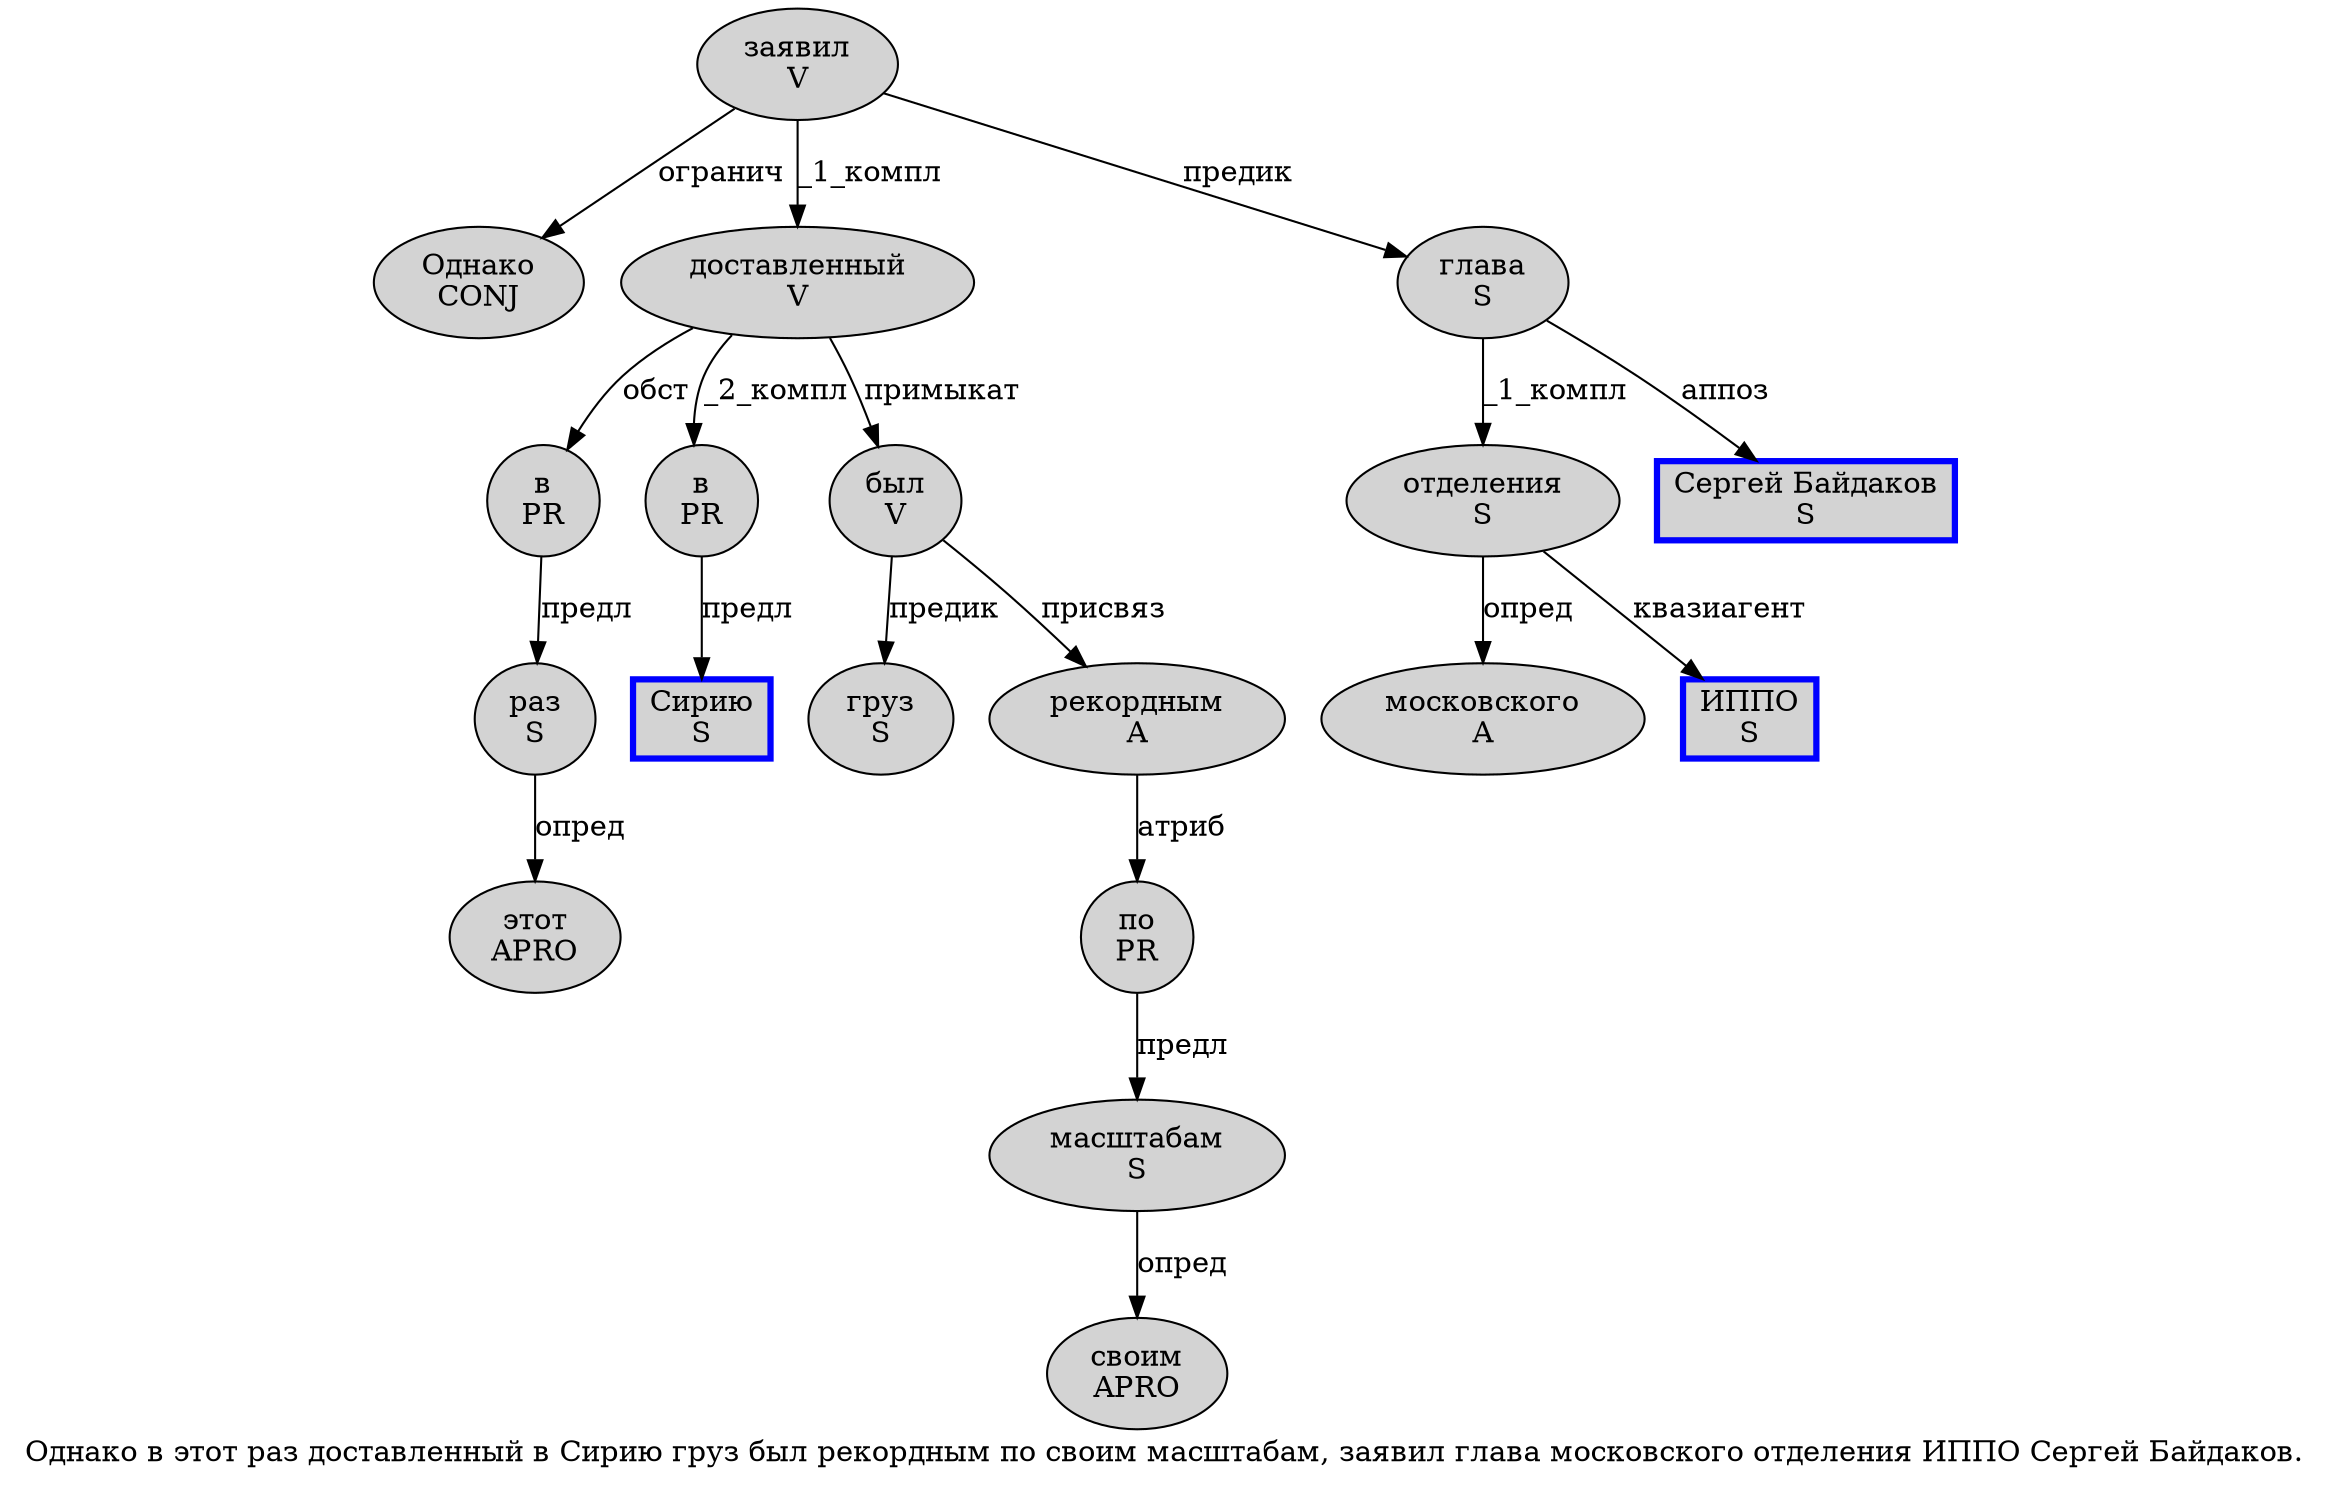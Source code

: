 digraph SENTENCE_513 {
	graph [label="Однако в этот раз доставленный в Сирию груз был рекордным по своим масштабам, заявил глава московского отделения ИППО Сергей Байдаков."]
	node [style=filled]
		0 [label="Однако
CONJ" color="" fillcolor=lightgray penwidth=1 shape=ellipse]
		1 [label="в
PR" color="" fillcolor=lightgray penwidth=1 shape=ellipse]
		2 [label="этот
APRO" color="" fillcolor=lightgray penwidth=1 shape=ellipse]
		3 [label="раз
S" color="" fillcolor=lightgray penwidth=1 shape=ellipse]
		4 [label="доставленный
V" color="" fillcolor=lightgray penwidth=1 shape=ellipse]
		5 [label="в
PR" color="" fillcolor=lightgray penwidth=1 shape=ellipse]
		6 [label="Сирию
S" color=blue fillcolor=lightgray penwidth=3 shape=box]
		7 [label="груз
S" color="" fillcolor=lightgray penwidth=1 shape=ellipse]
		8 [label="был
V" color="" fillcolor=lightgray penwidth=1 shape=ellipse]
		9 [label="рекордным
A" color="" fillcolor=lightgray penwidth=1 shape=ellipse]
		10 [label="по
PR" color="" fillcolor=lightgray penwidth=1 shape=ellipse]
		11 [label="своим
APRO" color="" fillcolor=lightgray penwidth=1 shape=ellipse]
		12 [label="масштабам
S" color="" fillcolor=lightgray penwidth=1 shape=ellipse]
		14 [label="заявил
V" color="" fillcolor=lightgray penwidth=1 shape=ellipse]
		15 [label="глава
S" color="" fillcolor=lightgray penwidth=1 shape=ellipse]
		16 [label="московского
A" color="" fillcolor=lightgray penwidth=1 shape=ellipse]
		17 [label="отделения
S" color="" fillcolor=lightgray penwidth=1 shape=ellipse]
		18 [label="ИППО
S" color=blue fillcolor=lightgray penwidth=3 shape=box]
		19 [label="Сергей Байдаков
S" color=blue fillcolor=lightgray penwidth=3 shape=box]
			9 -> 10 [label="атриб"]
			4 -> 1 [label="обст"]
			4 -> 5 [label="_2_компл"]
			4 -> 8 [label="примыкат"]
			12 -> 11 [label="опред"]
			3 -> 2 [label="опред"]
			17 -> 16 [label="опред"]
			17 -> 18 [label="квазиагент"]
			8 -> 7 [label="предик"]
			8 -> 9 [label="присвяз"]
			5 -> 6 [label="предл"]
			14 -> 0 [label="огранич"]
			14 -> 4 [label="_1_компл"]
			14 -> 15 [label="предик"]
			15 -> 17 [label="_1_компл"]
			15 -> 19 [label="аппоз"]
			10 -> 12 [label="предл"]
			1 -> 3 [label="предл"]
}